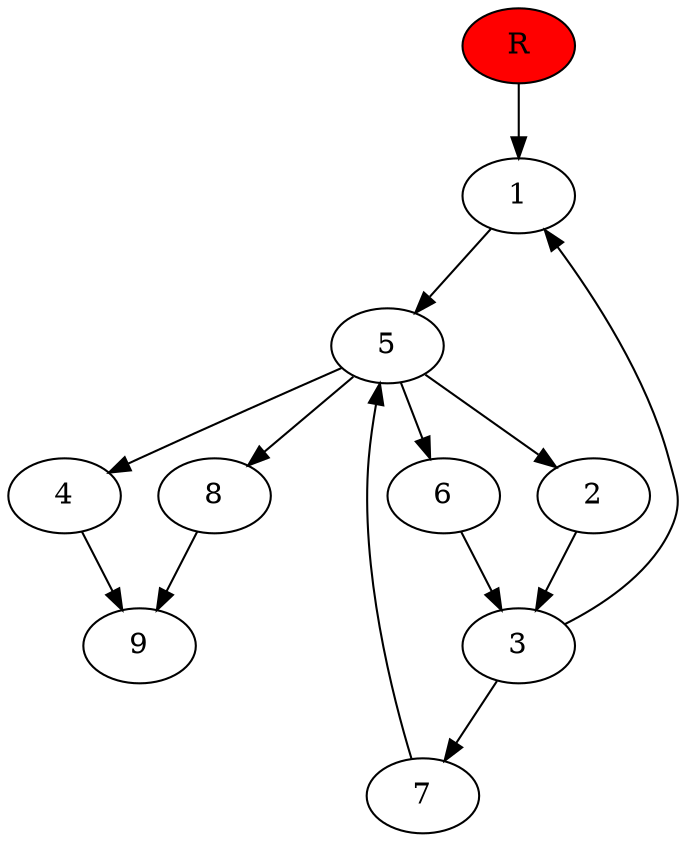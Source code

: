 digraph prb7431 {
	1
	2
	3
	4
	5
	6
	7
	8
	R [fillcolor="#ff0000" style=filled]
	1 -> 5
	2 -> 3
	3 -> 1
	3 -> 7
	4 -> 9
	5 -> 2
	5 -> 4
	5 -> 6
	5 -> 8
	6 -> 3
	7 -> 5
	8 -> 9
	R -> 1
}
